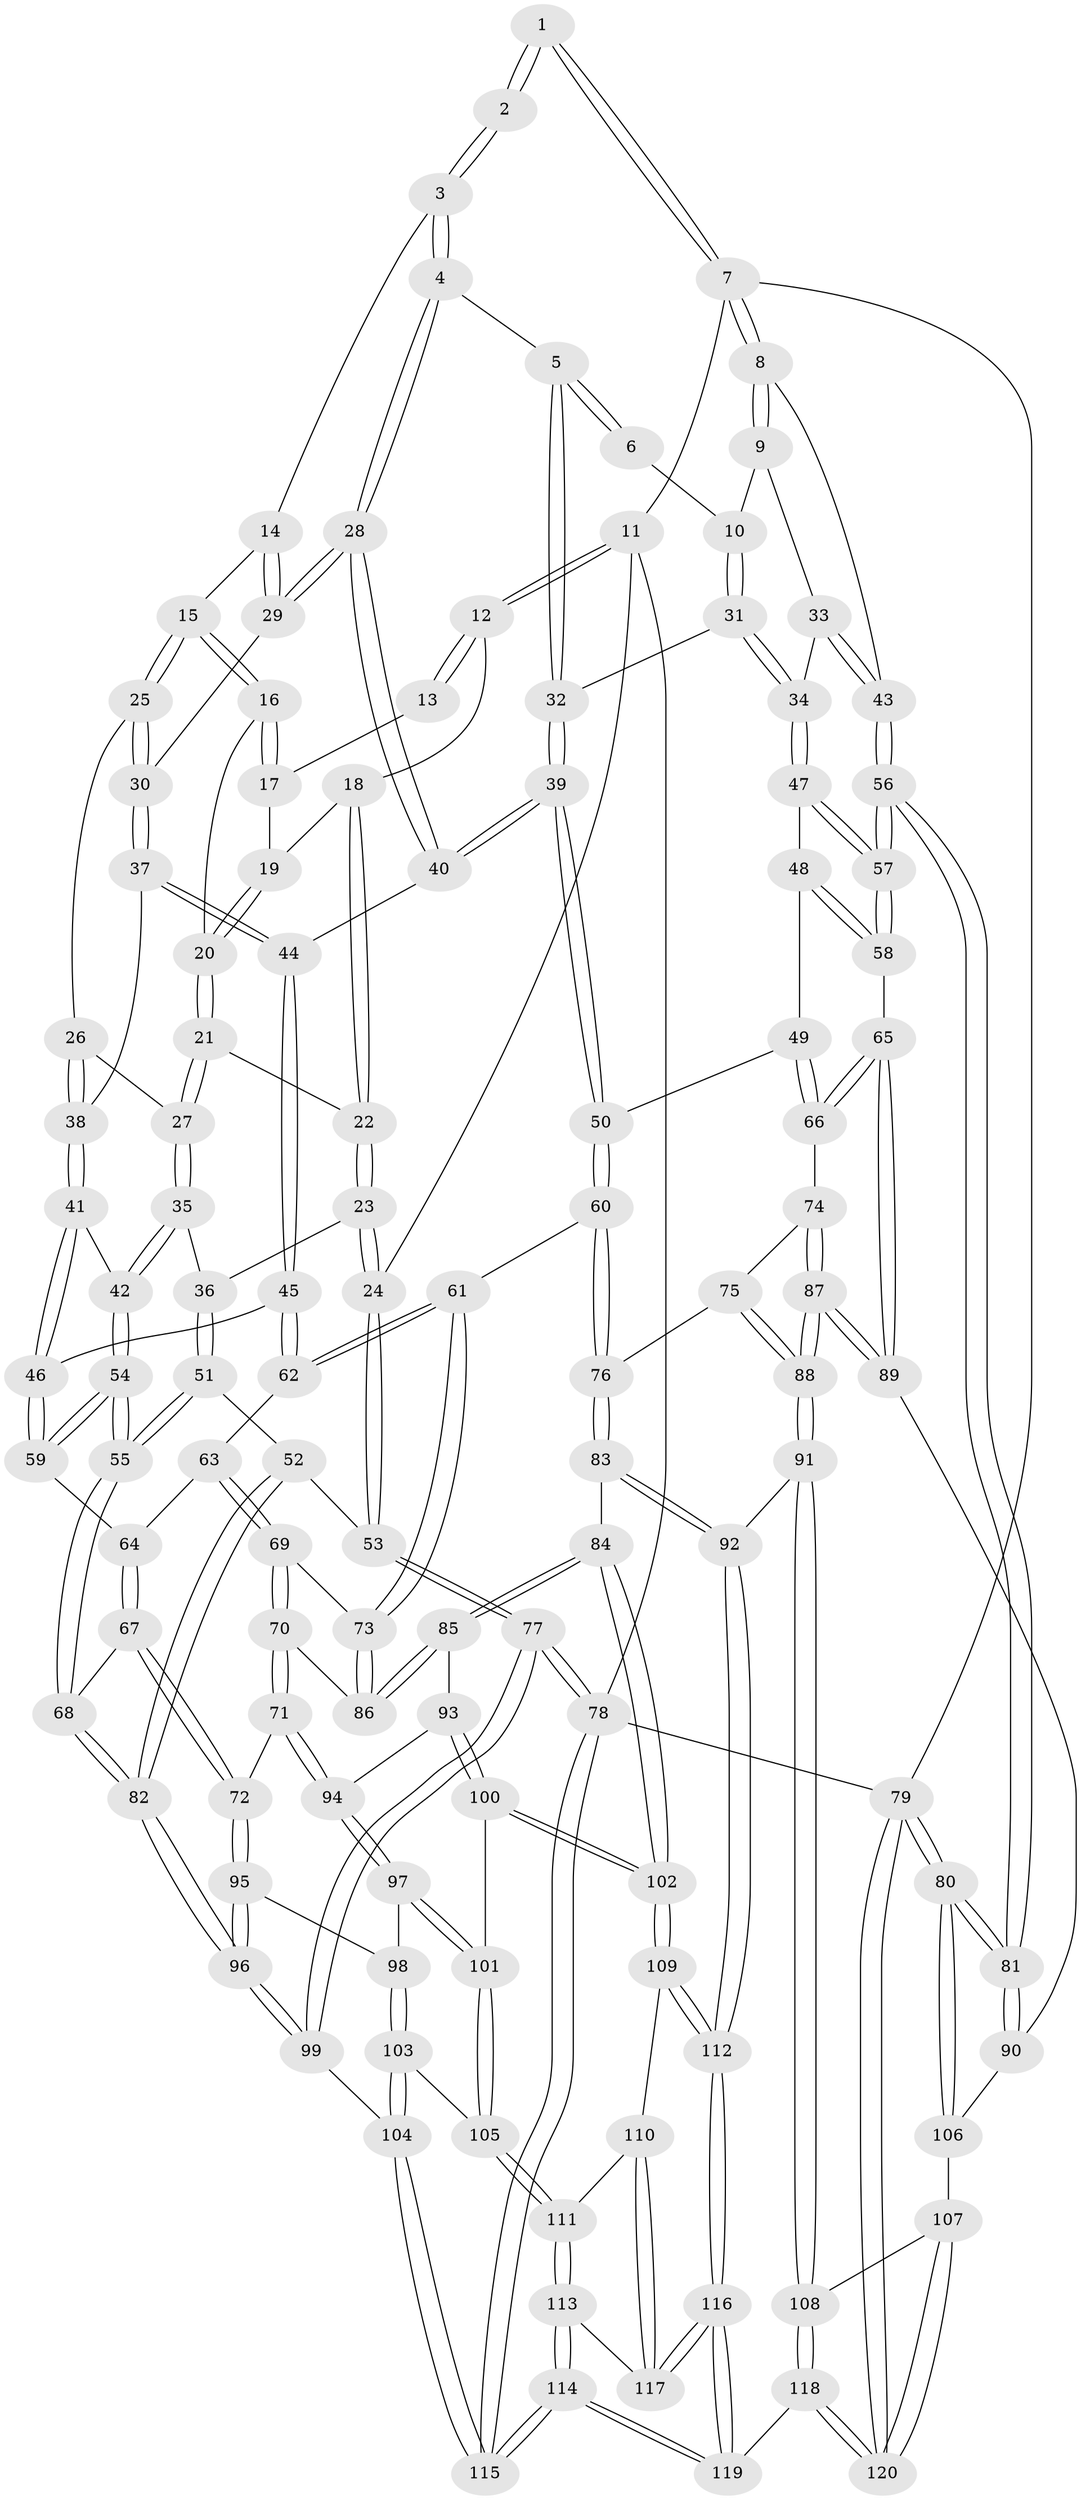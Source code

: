 // Generated by graph-tools (version 1.1) at 2025/27/03/09/25 03:27:05]
// undirected, 120 vertices, 297 edges
graph export_dot {
graph [start="1"]
  node [color=gray90,style=filled];
  1 [pos="+0.8074677307735997+0"];
  2 [pos="+0.38763224544962577+0"];
  3 [pos="+0.4610109312239325+0.09505713308451808"];
  4 [pos="+0.5759435392293211+0.1756666788241769"];
  5 [pos="+0.6189491321328312+0.19338950194617394"];
  6 [pos="+0.799090959959603+0"];
  7 [pos="+1+0"];
  8 [pos="+1+0"];
  9 [pos="+0.8722600071740451+0.15832630958771113"];
  10 [pos="+0.8664593855040144+0.15655960512008288"];
  11 [pos="+0+0"];
  12 [pos="+0+0"];
  13 [pos="+0.34989241834577745+0"];
  14 [pos="+0.4179709379686155+0.1550518351714887"];
  15 [pos="+0.3709674554245563+0.19578592677861162"];
  16 [pos="+0.3403906389228705+0.19089205714878654"];
  17 [pos="+0.284867736700504+0.11489573742736024"];
  18 [pos="+0.10725875699225991+0.03703348226931133"];
  19 [pos="+0.25810578812577983+0.17064172784721537"];
  20 [pos="+0.2619013682619014+0.18874377842597498"];
  21 [pos="+0.22512372315834728+0.23898844251747442"];
  22 [pos="+0.17292843532863553+0.22594874394232078"];
  23 [pos="+0.06680701699323974+0.3089939448360557"];
  24 [pos="+0+0.2513839444926224"];
  25 [pos="+0.36763145487778665+0.2088106408998796"];
  26 [pos="+0.2903708909616165+0.2802846407883104"];
  27 [pos="+0.2455168916605213+0.27650432374394446"];
  28 [pos="+0.4550049708241389+0.30474238165152434"];
  29 [pos="+0.45404468864402114+0.3042164870006087"];
  30 [pos="+0.38543097554649725+0.3016010114803166"];
  31 [pos="+0.7609606293012032+0.25818502182572456"];
  32 [pos="+0.6558980568726678+0.2453817908753633"];
  33 [pos="+1+0.241039602136537"];
  34 [pos="+0.8132282275007314+0.34574912242281547"];
  35 [pos="+0.21623621239798774+0.3699162933020003"];
  36 [pos="+0.07789511958323998+0.3187182940226082"];
  37 [pos="+0.3542684560701169+0.3364348135546764"];
  38 [pos="+0.34835695597843+0.3353690566796758"];
  39 [pos="+0.5776210409110432+0.4090180996221967"];
  40 [pos="+0.4982672704712719+0.3796620254135973"];
  41 [pos="+0.2635025870643363+0.38107275104804145"];
  42 [pos="+0.2211513611689739+0.3801809956036214"];
  43 [pos="+1+0.3361030869876059"];
  44 [pos="+0.38889513901190703+0.4117834153339266"];
  45 [pos="+0.382878513022542+0.4231796563941466"];
  46 [pos="+0.350898321105416+0.44438429895206766"];
  47 [pos="+0.8138072381437897+0.3472349374433501"];
  48 [pos="+0.8062354631801951+0.3705475839141557"];
  49 [pos="+0.7417573482959702+0.45543184237233025"];
  50 [pos="+0.5924278607949233+0.46780749781686204"];
  51 [pos="+0.12886000759268126+0.5023169665786404"];
  52 [pos="+0+0.49432519961711396"];
  53 [pos="+0+0.4545474188068866"];
  54 [pos="+0.1941939652808066+0.5088417617084077"];
  55 [pos="+0.182424772223889+0.5260792349496974"];
  56 [pos="+1+0.4442006724815463"];
  57 [pos="+1+0.44654730074226534"];
  58 [pos="+0.8758896090252732+0.5252351039060256"];
  59 [pos="+0.33830869925723994+0.4655993707587702"];
  60 [pos="+0.5833114112665626+0.502927141104695"];
  61 [pos="+0.529816494291807+0.5297044859758864"];
  62 [pos="+0.43861057632307765+0.5015602309479859"];
  63 [pos="+0.3849055860814258+0.5316881231343111"];
  64 [pos="+0.3575682273418887+0.5229026821394502"];
  65 [pos="+0.8232639378786106+0.5691551265936505"];
  66 [pos="+0.8210478174201806+0.5687535427781235"];
  67 [pos="+0.29078890824191644+0.6055459810834227"];
  68 [pos="+0.1859671761284621+0.5418745008555775"];
  69 [pos="+0.3943537167216251+0.5557007499057427"];
  70 [pos="+0.3709684438012214+0.620023095465017"];
  71 [pos="+0.3426095381953646+0.635308065601951"];
  72 [pos="+0.29662914245012934+0.6139203928475507"];
  73 [pos="+0.4845356041528844+0.5873243635294108"];
  74 [pos="+0.7633334919151844+0.5910256194007774"];
  75 [pos="+0.6948383384627521+0.5966379785760528"];
  76 [pos="+0.624845725858501+0.5704470226944728"];
  77 [pos="+0+0.8218457118048914"];
  78 [pos="+0+1"];
  79 [pos="+1+1"];
  80 [pos="+1+1"];
  81 [pos="+1+0.7048707291627154"];
  82 [pos="+0.11466109312784344+0.676297061199532"];
  83 [pos="+0.580489934893547+0.7716880997548229"];
  84 [pos="+0.5694967728840458+0.7732071338467199"];
  85 [pos="+0.48274369365730746+0.6978487900826188"];
  86 [pos="+0.47454898870128037+0.6091916573279659"];
  87 [pos="+0.7458014521814659+0.7952621852031136"];
  88 [pos="+0.7243060068599693+0.815649524544403"];
  89 [pos="+0.8838591323468198+0.7004276098718304"];
  90 [pos="+0.9988377993979084+0.7244830418003156"];
  91 [pos="+0.7175302263233939+0.8255167988466964"];
  92 [pos="+0.7175170409657751+0.8255179427497534"];
  93 [pos="+0.39942669488827737+0.7117606320009003"];
  94 [pos="+0.3654914586164237+0.6870332397047458"];
  95 [pos="+0.248666856877433+0.7217905268737643"];
  96 [pos="+0.09424252486222924+0.7728544175608352"];
  97 [pos="+0.3073416765346185+0.7405041276312224"];
  98 [pos="+0.28600066709574334+0.7409406556784061"];
  99 [pos="+0.07557544476096953+0.8016605770713592"];
  100 [pos="+0.3775499368235734+0.8170244555570817"];
  101 [pos="+0.3765265707467321+0.81772755720495"];
  102 [pos="+0.5249060287388808+0.8172210117451156"];
  103 [pos="+0.28644398250971254+0.8693249260984697"];
  104 [pos="+0.15513514447229018+0.8886371363022024"];
  105 [pos="+0.33629890661444173+0.873943248970783"];
  106 [pos="+0.8693289139676589+0.8997404360510204"];
  107 [pos="+0.8139107177848619+0.9008404247086172"];
  108 [pos="+0.7502880292578269+0.8592048430034461"];
  109 [pos="+0.5047438479476236+0.8937456322201613"];
  110 [pos="+0.38709037602369717+0.9175743793693084"];
  111 [pos="+0.35509047422414697+0.9039850742930412"];
  112 [pos="+0.5530306170796326+1"];
  113 [pos="+0.3258134956447482+1"];
  114 [pos="+0.2396603416532062+1"];
  115 [pos="+0.19915404578782134+1"];
  116 [pos="+0.5488143359611316+1"];
  117 [pos="+0.42255509685499204+0.9711822946023567"];
  118 [pos="+0.6838536606879437+1"];
  119 [pos="+0.5517303876171544+1"];
  120 [pos="+0.8509041145603387+1"];
  1 -- 2;
  1 -- 2;
  1 -- 7;
  1 -- 7;
  2 -- 3;
  2 -- 3;
  3 -- 4;
  3 -- 4;
  3 -- 14;
  4 -- 5;
  4 -- 28;
  4 -- 28;
  5 -- 6;
  5 -- 6;
  5 -- 32;
  5 -- 32;
  6 -- 10;
  7 -- 8;
  7 -- 8;
  7 -- 11;
  7 -- 79;
  8 -- 9;
  8 -- 9;
  8 -- 43;
  9 -- 10;
  9 -- 33;
  10 -- 31;
  10 -- 31;
  11 -- 12;
  11 -- 12;
  11 -- 24;
  11 -- 78;
  12 -- 13;
  12 -- 13;
  12 -- 18;
  13 -- 17;
  14 -- 15;
  14 -- 29;
  14 -- 29;
  15 -- 16;
  15 -- 16;
  15 -- 25;
  15 -- 25;
  16 -- 17;
  16 -- 17;
  16 -- 20;
  17 -- 19;
  18 -- 19;
  18 -- 22;
  18 -- 22;
  19 -- 20;
  19 -- 20;
  20 -- 21;
  20 -- 21;
  21 -- 22;
  21 -- 27;
  21 -- 27;
  22 -- 23;
  22 -- 23;
  23 -- 24;
  23 -- 24;
  23 -- 36;
  24 -- 53;
  24 -- 53;
  25 -- 26;
  25 -- 30;
  25 -- 30;
  26 -- 27;
  26 -- 38;
  26 -- 38;
  27 -- 35;
  27 -- 35;
  28 -- 29;
  28 -- 29;
  28 -- 40;
  28 -- 40;
  29 -- 30;
  30 -- 37;
  30 -- 37;
  31 -- 32;
  31 -- 34;
  31 -- 34;
  32 -- 39;
  32 -- 39;
  33 -- 34;
  33 -- 43;
  33 -- 43;
  34 -- 47;
  34 -- 47;
  35 -- 36;
  35 -- 42;
  35 -- 42;
  36 -- 51;
  36 -- 51;
  37 -- 38;
  37 -- 44;
  37 -- 44;
  38 -- 41;
  38 -- 41;
  39 -- 40;
  39 -- 40;
  39 -- 50;
  39 -- 50;
  40 -- 44;
  41 -- 42;
  41 -- 46;
  41 -- 46;
  42 -- 54;
  42 -- 54;
  43 -- 56;
  43 -- 56;
  44 -- 45;
  44 -- 45;
  45 -- 46;
  45 -- 62;
  45 -- 62;
  46 -- 59;
  46 -- 59;
  47 -- 48;
  47 -- 57;
  47 -- 57;
  48 -- 49;
  48 -- 58;
  48 -- 58;
  49 -- 50;
  49 -- 66;
  49 -- 66;
  50 -- 60;
  50 -- 60;
  51 -- 52;
  51 -- 55;
  51 -- 55;
  52 -- 53;
  52 -- 82;
  52 -- 82;
  53 -- 77;
  53 -- 77;
  54 -- 55;
  54 -- 55;
  54 -- 59;
  54 -- 59;
  55 -- 68;
  55 -- 68;
  56 -- 57;
  56 -- 57;
  56 -- 81;
  56 -- 81;
  57 -- 58;
  57 -- 58;
  58 -- 65;
  59 -- 64;
  60 -- 61;
  60 -- 76;
  60 -- 76;
  61 -- 62;
  61 -- 62;
  61 -- 73;
  61 -- 73;
  62 -- 63;
  63 -- 64;
  63 -- 69;
  63 -- 69;
  64 -- 67;
  64 -- 67;
  65 -- 66;
  65 -- 66;
  65 -- 89;
  65 -- 89;
  66 -- 74;
  67 -- 68;
  67 -- 72;
  67 -- 72;
  68 -- 82;
  68 -- 82;
  69 -- 70;
  69 -- 70;
  69 -- 73;
  70 -- 71;
  70 -- 71;
  70 -- 86;
  71 -- 72;
  71 -- 94;
  71 -- 94;
  72 -- 95;
  72 -- 95;
  73 -- 86;
  73 -- 86;
  74 -- 75;
  74 -- 87;
  74 -- 87;
  75 -- 76;
  75 -- 88;
  75 -- 88;
  76 -- 83;
  76 -- 83;
  77 -- 78;
  77 -- 78;
  77 -- 99;
  77 -- 99;
  78 -- 115;
  78 -- 115;
  78 -- 79;
  79 -- 80;
  79 -- 80;
  79 -- 120;
  79 -- 120;
  80 -- 81;
  80 -- 81;
  80 -- 106;
  80 -- 106;
  81 -- 90;
  81 -- 90;
  82 -- 96;
  82 -- 96;
  83 -- 84;
  83 -- 92;
  83 -- 92;
  84 -- 85;
  84 -- 85;
  84 -- 102;
  84 -- 102;
  85 -- 86;
  85 -- 86;
  85 -- 93;
  87 -- 88;
  87 -- 88;
  87 -- 89;
  87 -- 89;
  88 -- 91;
  88 -- 91;
  89 -- 90;
  90 -- 106;
  91 -- 92;
  91 -- 108;
  91 -- 108;
  92 -- 112;
  92 -- 112;
  93 -- 94;
  93 -- 100;
  93 -- 100;
  94 -- 97;
  94 -- 97;
  95 -- 96;
  95 -- 96;
  95 -- 98;
  96 -- 99;
  96 -- 99;
  97 -- 98;
  97 -- 101;
  97 -- 101;
  98 -- 103;
  98 -- 103;
  99 -- 104;
  100 -- 101;
  100 -- 102;
  100 -- 102;
  101 -- 105;
  101 -- 105;
  102 -- 109;
  102 -- 109;
  103 -- 104;
  103 -- 104;
  103 -- 105;
  104 -- 115;
  104 -- 115;
  105 -- 111;
  105 -- 111;
  106 -- 107;
  107 -- 108;
  107 -- 120;
  107 -- 120;
  108 -- 118;
  108 -- 118;
  109 -- 110;
  109 -- 112;
  109 -- 112;
  110 -- 111;
  110 -- 117;
  110 -- 117;
  111 -- 113;
  111 -- 113;
  112 -- 116;
  112 -- 116;
  113 -- 114;
  113 -- 114;
  113 -- 117;
  114 -- 115;
  114 -- 115;
  114 -- 119;
  114 -- 119;
  116 -- 117;
  116 -- 117;
  116 -- 119;
  116 -- 119;
  118 -- 119;
  118 -- 120;
  118 -- 120;
}
